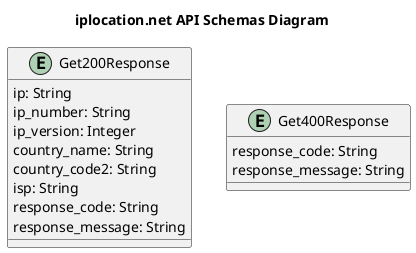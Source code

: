 @startuml

title iplocation.net API Schemas Diagram

entity Get200Response {
    ip: String
    ip_number: String
    ip_version: Integer
    country_name: String
    country_code2: String
    isp: String
    response_code: String
    response_message: String
}

entity Get400Response {
    response_code: String
    response_message: String
}



@enduml